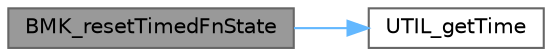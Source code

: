 digraph "BMK_resetTimedFnState"
{
 // LATEX_PDF_SIZE
  bgcolor="transparent";
  edge [fontname=Helvetica,fontsize=10,labelfontname=Helvetica,labelfontsize=10];
  node [fontname=Helvetica,fontsize=10,shape=box,height=0.2,width=0.4];
  rankdir="LR";
  Node1 [id="Node000001",label="BMK_resetTimedFnState",height=0.2,width=0.4,color="gray40", fillcolor="grey60", style="filled", fontcolor="black",tooltip=" "];
  Node1 -> Node2 [id="edge2_Node000001_Node000002",color="steelblue1",style="solid",tooltip=" "];
  Node2 [id="Node000002",label="UTIL_getTime",height=0.2,width=0.4,color="grey40", fillcolor="white", style="filled",URL="$timefn_8c.html#aaf26c1edbb821ac4db66bd111e563016",tooltip=" "];
}
